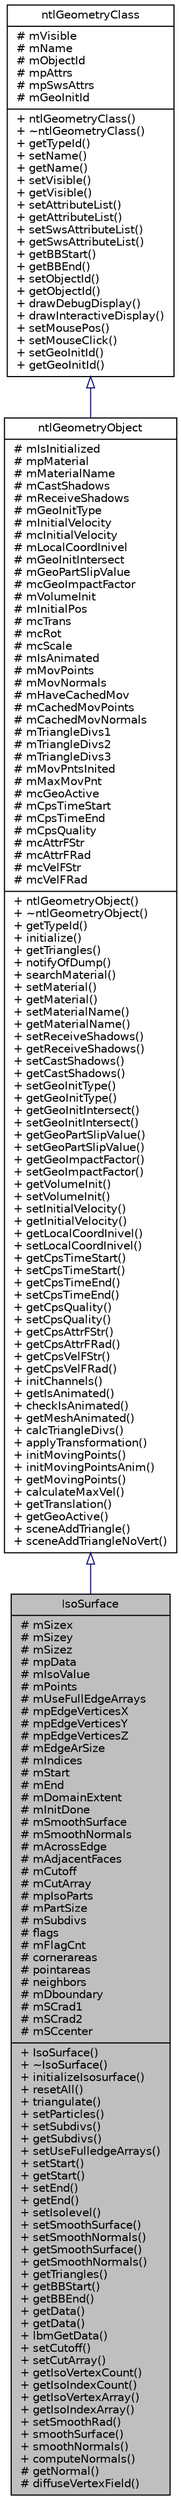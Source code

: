 digraph G
{
  edge [fontname="Helvetica",fontsize="10",labelfontname="Helvetica",labelfontsize="10"];
  node [fontname="Helvetica",fontsize="10",shape=record];
  Node1 [label="{IsoSurface\n|# mSizex\l# mSizey\l# mSizez\l# mpData\l# mIsoValue\l# mPoints\l# mUseFullEdgeArrays\l# mpEdgeVerticesX\l# mpEdgeVerticesY\l# mpEdgeVerticesZ\l# mEdgeArSize\l# mIndices\l# mStart\l# mEnd\l# mDomainExtent\l# mInitDone\l# mSmoothSurface\l# mSmoothNormals\l# mAcrossEdge\l# mAdjacentFaces\l# mCutoff\l# mCutArray\l# mpIsoParts\l# mPartSize\l# mSubdivs\l# flags\l# mFlagCnt\l# cornerareas\l# pointareas\l# neighbors\l# mDboundary\l# mSCrad1\l# mSCrad2\l# mSCcenter\l|+ IsoSurface()\l+ ~IsoSurface()\l+ initializeIsosurface()\l+ resetAll()\l+ triangulate()\l+ setParticles()\l+ setSubdivs()\l+ getSubdivs()\l+ setUseFulledgeArrays()\l+ setStart()\l+ getStart()\l+ setEnd()\l+ getEnd()\l+ setIsolevel()\l+ setSmoothSurface()\l+ setSmoothNormals()\l+ getSmoothSurface()\l+ getSmoothNormals()\l+ getTriangles()\l+ getBBStart()\l+ getBBEnd()\l+ getData()\l+ getData()\l+ lbmGetData()\l+ setCutoff()\l+ setCutArray()\l+ getIsoVertexCount()\l+ getIsoIndexCount()\l+ getIsoVertexArray()\l+ getIsoIndexArray()\l+ setSmoothRad()\l+ smoothSurface()\l+ smoothNormals()\l+ computeNormals()\l# getNormal()\l# diffuseVertexField()\l}",height=0.2,width=0.4,color="black", fillcolor="grey75", style="filled" fontcolor="black"];
  Node2 -> Node1 [dir=back,color="midnightblue",fontsize="10",style="solid",arrowtail="empty",fontname="Helvetica"];
  Node2 [label="{ntlGeometryObject\n|# mIsInitialized\l# mpMaterial\l# mMaterialName\l# mCastShadows\l# mReceiveShadows\l# mGeoInitType\l# mInitialVelocity\l# mcInitialVelocity\l# mLocalCoordInivel\l# mGeoInitIntersect\l# mGeoPartSlipValue\l# mcGeoImpactFactor\l# mVolumeInit\l# mInitialPos\l# mcTrans\l# mcRot\l# mcScale\l# mIsAnimated\l# mMovPoints\l# mMovNormals\l# mHaveCachedMov\l# mCachedMovPoints\l# mCachedMovNormals\l# mTriangleDivs1\l# mTriangleDivs2\l# mTriangleDivs3\l# mMovPntsInited\l# mMaxMovPnt\l# mcGeoActive\l# mCpsTimeStart\l# mCpsTimeEnd\l# mCpsQuality\l# mcAttrFStr\l# mcAttrFRad\l# mcVelFStr\l# mcVelFRad\l|+ ntlGeometryObject()\l+ ~ntlGeometryObject()\l+ getTypeId()\l+ initialize()\l+ getTriangles()\l+ notifyOfDump()\l+ searchMaterial()\l+ setMaterial()\l+ getMaterial()\l+ setMaterialName()\l+ getMaterialName()\l+ setReceiveShadows()\l+ getReceiveShadows()\l+ setCastShadows()\l+ getCastShadows()\l+ setGeoInitType()\l+ getGeoInitType()\l+ getGeoInitIntersect()\l+ setGeoInitIntersect()\l+ getGeoPartSlipValue()\l+ setGeoPartSlipValue()\l+ getGeoImpactFactor()\l+ setGeoImpactFactor()\l+ getVolumeInit()\l+ setVolumeInit()\l+ setInitialVelocity()\l+ getInitialVelocity()\l+ getLocalCoordInivel()\l+ setLocalCoordInivel()\l+ getCpsTimeStart()\l+ setCpsTimeStart()\l+ getCpsTimeEnd()\l+ setCpsTimeEnd()\l+ getCpsQuality()\l+ setCpsQuality()\l+ getCpsAttrFStr()\l+ getCpsAttrFRad()\l+ getCpsVelFStr()\l+ getCpsVelFRad()\l+ initChannels()\l+ getIsAnimated()\l+ checkIsAnimated()\l+ getMeshAnimated()\l+ calcTriangleDivs()\l+ applyTransformation()\l+ initMovingPoints()\l+ initMovingPointsAnim()\l+ getMovingPoints()\l+ calculateMaxVel()\l+ getTranslation()\l+ getGeoActive()\l+ sceneAddTriangle()\l+ sceneAddTriangleNoVert()\l}",height=0.2,width=0.4,color="black", fillcolor="white", style="filled",URL="$df/dc9/classntlGeometryObject.html"];
  Node3 -> Node2 [dir=back,color="midnightblue",fontsize="10",style="solid",arrowtail="empty",fontname="Helvetica"];
  Node3 [label="{ntlGeometryClass\n|# mVisible\l# mName\l# mObjectId\l# mpAttrs\l# mpSwsAttrs\l# mGeoInitId\l|+ ntlGeometryClass()\l+ ~ntlGeometryClass()\l+ getTypeId()\l+ setName()\l+ getName()\l+ setVisible()\l+ getVisible()\l+ setAttributeList()\l+ getAttributeList()\l+ setSwsAttributeList()\l+ getSwsAttributeList()\l+ getBBStart()\l+ getBBEnd()\l+ setObjectId()\l+ getObjectId()\l+ drawDebugDisplay()\l+ drawInteractiveDisplay()\l+ setMousePos()\l+ setMouseClick()\l+ setGeoInitId()\l+ getGeoInitId()\l}",height=0.2,width=0.4,color="black", fillcolor="white", style="filled",URL="$dd/dcf/classntlGeometryClass.html"];
}
